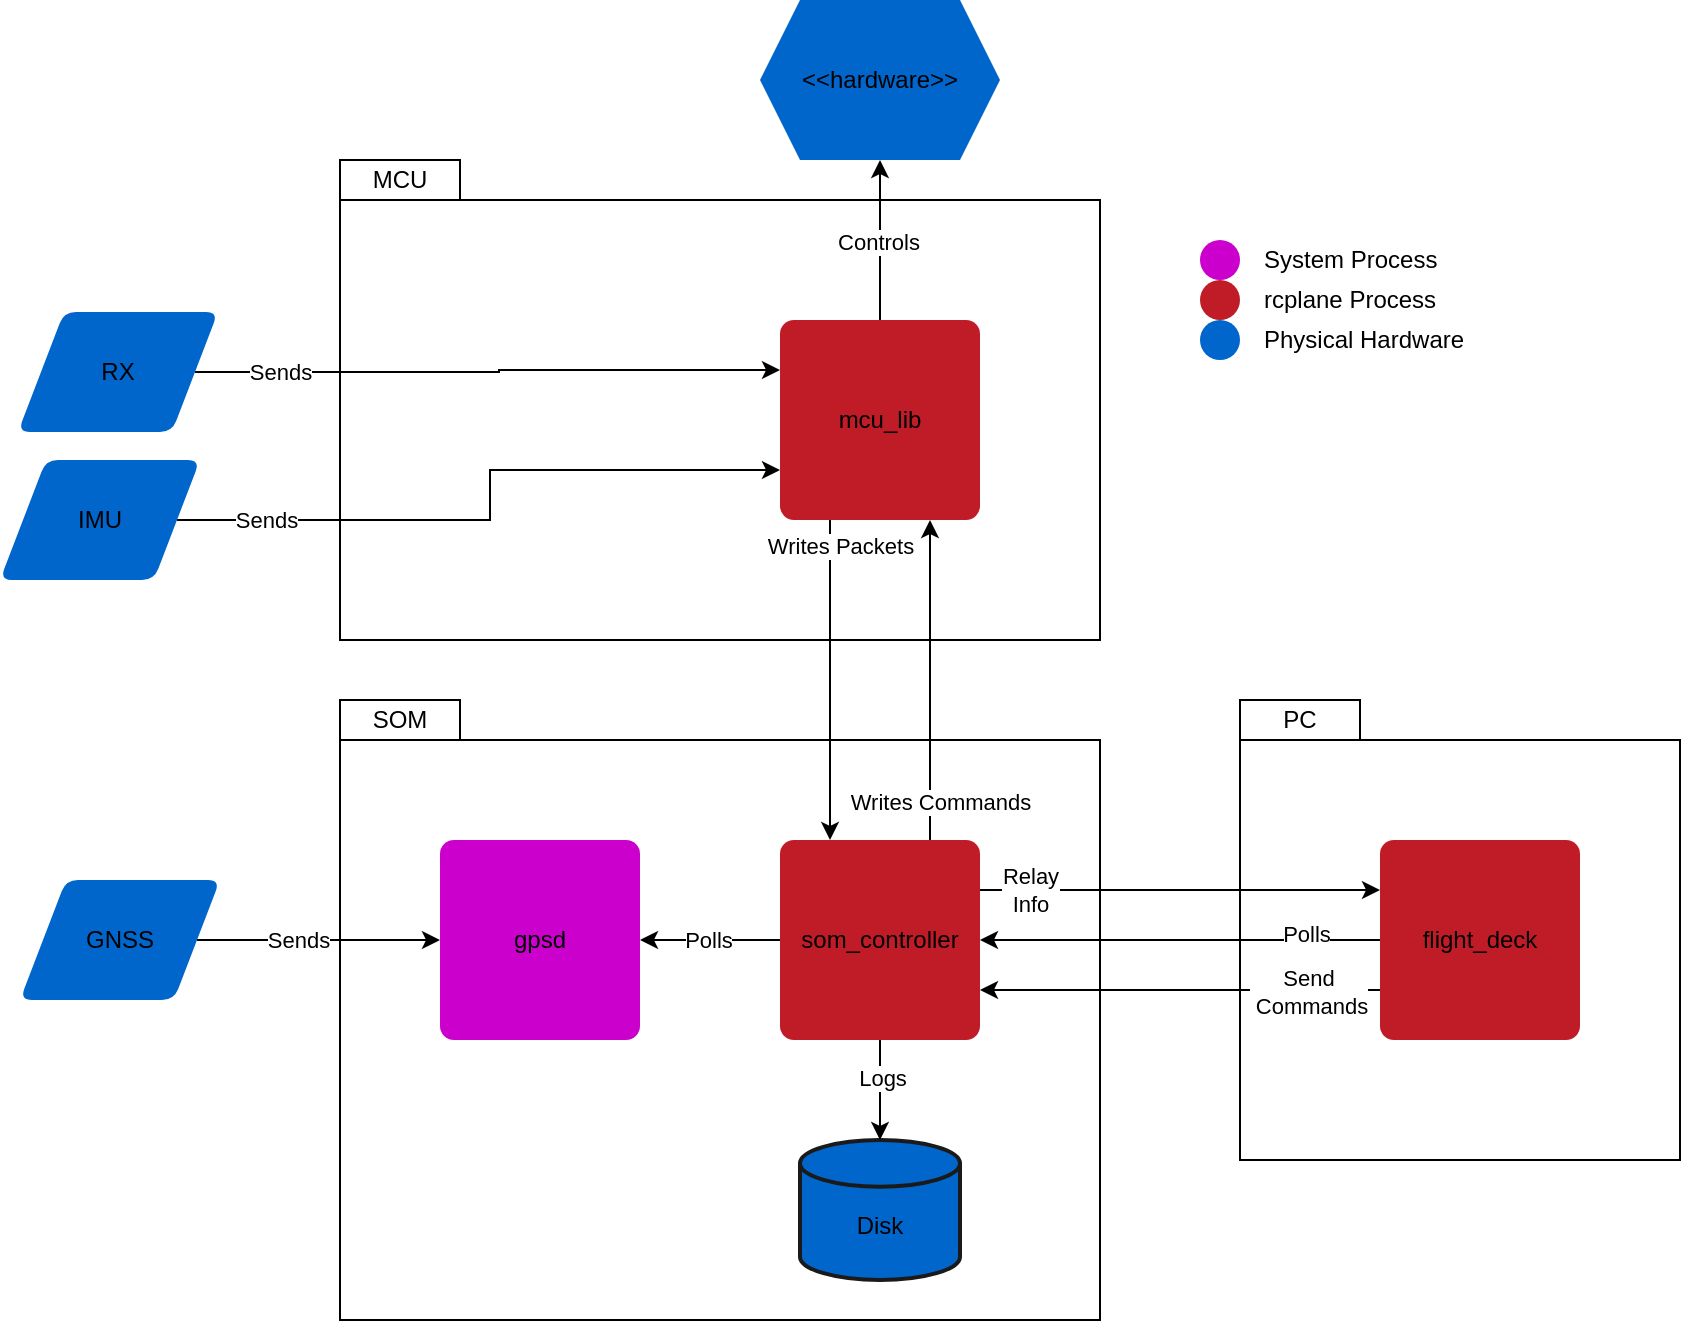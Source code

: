 <mxfile version="21.5.2" type="device">
  <diagram id="kgpKYQtTHZ0yAKxKKP6v" name="Page-1">
    <mxGraphModel dx="2218" dy="1866" grid="1" gridSize="10" guides="1" tooltips="1" connect="1" arrows="1" fold="1" page="1" pageScale="1" pageWidth="850" pageHeight="1100" math="0" shadow="0">
      <root>
        <mxCell id="0" />
        <mxCell id="1" parent="0" />
        <mxCell id="WdbP2cVjzlMGmMmlVz-1-32" value="" style="rounded=0;whiteSpace=wrap;html=1;fillColor=default;" vertex="1" parent="1">
          <mxGeometry x="540" y="290" width="220" height="210" as="geometry" />
        </mxCell>
        <mxCell id="WdbP2cVjzlMGmMmlVz-1-29" value="" style="rounded=0;whiteSpace=wrap;html=1;fillColor=default;" vertex="1" parent="1">
          <mxGeometry x="90" y="290" width="380" height="290" as="geometry" />
        </mxCell>
        <mxCell id="WdbP2cVjzlMGmMmlVz-1-27" value="" style="rounded=0;whiteSpace=wrap;html=1;fillColor=default;" vertex="1" parent="1">
          <mxGeometry x="90" y="20" width="380" height="220" as="geometry" />
        </mxCell>
        <mxCell id="WdbP2cVjzlMGmMmlVz-1-1" value="&lt;div&gt;&lt;br&gt;&lt;/div&gt;&lt;div&gt;Disk&lt;/div&gt;" style="strokeWidth=2;html=1;shape=mxgraph.flowchart.database;whiteSpace=wrap;strokeColor=#1A1A1A;fillColor=#0066CC;" vertex="1" parent="1">
          <mxGeometry x="320" y="490" width="80" height="70" as="geometry" />
        </mxCell>
        <mxCell id="WdbP2cVjzlMGmMmlVz-1-4" style="edgeStyle=orthogonalEdgeStyle;rounded=0;orthogonalLoop=1;jettySize=auto;html=1;exitX=0.5;exitY=1;exitDx=0;exitDy=0;entryX=0.5;entryY=0;entryDx=0;entryDy=0;entryPerimeter=0;" edge="1" parent="1" source="WdbP2cVjzlMGmMmlVz-1-3" target="WdbP2cVjzlMGmMmlVz-1-1">
          <mxGeometry relative="1" as="geometry" />
        </mxCell>
        <mxCell id="WdbP2cVjzlMGmMmlVz-1-5" value="Logs" style="edgeLabel;html=1;align=center;verticalAlign=middle;resizable=0;points=[];" vertex="1" connectable="0" parent="WdbP2cVjzlMGmMmlVz-1-4">
          <mxGeometry x="-0.232" y="1" relative="1" as="geometry">
            <mxPoint as="offset" />
          </mxGeometry>
        </mxCell>
        <mxCell id="WdbP2cVjzlMGmMmlVz-1-9" style="edgeStyle=orthogonalEdgeStyle;rounded=0;orthogonalLoop=1;jettySize=auto;html=1;exitX=0;exitY=0.5;exitDx=0;exitDy=0;entryX=1;entryY=0.5;entryDx=0;entryDy=0;" edge="1" parent="1" source="WdbP2cVjzlMGmMmlVz-1-3" target="WdbP2cVjzlMGmMmlVz-1-8">
          <mxGeometry relative="1" as="geometry" />
        </mxCell>
        <mxCell id="WdbP2cVjzlMGmMmlVz-1-10" value="Polls" style="edgeLabel;html=1;align=center;verticalAlign=middle;resizable=0;points=[];" vertex="1" connectable="0" parent="WdbP2cVjzlMGmMmlVz-1-9">
          <mxGeometry x="0.022" y="4" relative="1" as="geometry">
            <mxPoint y="-4" as="offset" />
          </mxGeometry>
        </mxCell>
        <mxCell id="WdbP2cVjzlMGmMmlVz-1-30" style="edgeStyle=orthogonalEdgeStyle;rounded=0;orthogonalLoop=1;jettySize=auto;html=1;entryX=0.75;entryY=1;entryDx=0;entryDy=0;" edge="1" parent="1" source="WdbP2cVjzlMGmMmlVz-1-3" target="WdbP2cVjzlMGmMmlVz-1-16">
          <mxGeometry relative="1" as="geometry">
            <Array as="points">
              <mxPoint x="385" y="300" />
              <mxPoint x="385" y="300" />
            </Array>
          </mxGeometry>
        </mxCell>
        <mxCell id="WdbP2cVjzlMGmMmlVz-1-31" value="Writes Commands" style="edgeLabel;html=1;align=center;verticalAlign=middle;resizable=0;points=[];" vertex="1" connectable="0" parent="WdbP2cVjzlMGmMmlVz-1-30">
          <mxGeometry x="-0.656" y="1" relative="1" as="geometry">
            <mxPoint x="6" y="8" as="offset" />
          </mxGeometry>
        </mxCell>
        <mxCell id="WdbP2cVjzlMGmMmlVz-1-50" style="edgeStyle=orthogonalEdgeStyle;rounded=0;orthogonalLoop=1;jettySize=auto;html=1;exitX=1;exitY=0.25;exitDx=0;exitDy=0;entryX=0;entryY=0.25;entryDx=0;entryDy=0;" edge="1" parent="1" source="WdbP2cVjzlMGmMmlVz-1-3" target="WdbP2cVjzlMGmMmlVz-1-33">
          <mxGeometry relative="1" as="geometry" />
        </mxCell>
        <mxCell id="WdbP2cVjzlMGmMmlVz-1-51" value="Relay&lt;br&gt;Info" style="edgeLabel;html=1;align=center;verticalAlign=middle;resizable=0;points=[];" vertex="1" connectable="0" parent="WdbP2cVjzlMGmMmlVz-1-50">
          <mxGeometry x="-0.753" relative="1" as="geometry">
            <mxPoint as="offset" />
          </mxGeometry>
        </mxCell>
        <mxCell id="WdbP2cVjzlMGmMmlVz-1-3" value="som_controller" style="rounded=1;whiteSpace=wrap;html=1;absoluteArcSize=1;arcSize=14;strokeWidth=2;strokeColor=none;fillColor=#c01c28;" vertex="1" parent="1">
          <mxGeometry x="310" y="340" width="100" height="100" as="geometry" />
        </mxCell>
        <mxCell id="WdbP2cVjzlMGmMmlVz-1-8" value="gpsd" style="rounded=1;whiteSpace=wrap;html=1;absoluteArcSize=1;arcSize=14;strokeWidth=2;fillColor=#CC00CC;strokeColor=none;" vertex="1" parent="1">
          <mxGeometry x="140" y="340" width="100" height="100" as="geometry" />
        </mxCell>
        <mxCell id="WdbP2cVjzlMGmMmlVz-1-12" style="edgeStyle=orthogonalEdgeStyle;rounded=0;orthogonalLoop=1;jettySize=auto;html=1;entryX=0;entryY=0.5;entryDx=0;entryDy=0;" edge="1" parent="1" source="WdbP2cVjzlMGmMmlVz-1-11" target="WdbP2cVjzlMGmMmlVz-1-8">
          <mxGeometry relative="1" as="geometry" />
        </mxCell>
        <mxCell id="WdbP2cVjzlMGmMmlVz-1-13" value="Sends" style="edgeLabel;html=1;align=center;verticalAlign=middle;resizable=0;points=[];" vertex="1" connectable="0" parent="WdbP2cVjzlMGmMmlVz-1-12">
          <mxGeometry x="-0.114" y="3" relative="1" as="geometry">
            <mxPoint x="-4" y="3" as="offset" />
          </mxGeometry>
        </mxCell>
        <mxCell id="WdbP2cVjzlMGmMmlVz-1-11" value="GNSS" style="shape=parallelogram;html=1;strokeWidth=2;perimeter=parallelogramPerimeter;whiteSpace=wrap;rounded=1;arcSize=12;size=0.23;strokeColor=none;fillColor=#0066CC;" vertex="1" parent="1">
          <mxGeometry x="-70" y="360" width="100" height="60" as="geometry" />
        </mxCell>
        <mxCell id="WdbP2cVjzlMGmMmlVz-1-14" value="&amp;lt;&amp;lt;hardware&amp;gt;&amp;gt;" style="shape=hexagon;perimeter=hexagonPerimeter2;whiteSpace=wrap;html=1;fixedSize=1;strokeColor=none;fillColor=#0066CC;" vertex="1" parent="1">
          <mxGeometry x="300" y="-80" width="120" height="80" as="geometry" />
        </mxCell>
        <mxCell id="WdbP2cVjzlMGmMmlVz-1-17" style="edgeStyle=orthogonalEdgeStyle;rounded=0;orthogonalLoop=1;jettySize=auto;html=1;entryX=0;entryY=0.25;entryDx=0;entryDy=0;" edge="1" parent="1" source="WdbP2cVjzlMGmMmlVz-1-15" target="WdbP2cVjzlMGmMmlVz-1-16">
          <mxGeometry relative="1" as="geometry" />
        </mxCell>
        <mxCell id="WdbP2cVjzlMGmMmlVz-1-18" value="Sends" style="edgeLabel;html=1;align=center;verticalAlign=middle;resizable=0;points=[];" vertex="1" connectable="0" parent="WdbP2cVjzlMGmMmlVz-1-17">
          <mxGeometry x="-0.002" y="5" relative="1" as="geometry">
            <mxPoint x="-104" y="5" as="offset" />
          </mxGeometry>
        </mxCell>
        <mxCell id="WdbP2cVjzlMGmMmlVz-1-15" value="RX" style="shape=parallelogram;html=1;strokeWidth=2;perimeter=parallelogramPerimeter;whiteSpace=wrap;rounded=1;arcSize=12;size=0.23;strokeColor=none;fillColor=#0066CC;" vertex="1" parent="1">
          <mxGeometry x="-71" y="76" width="100" height="60" as="geometry" />
        </mxCell>
        <mxCell id="WdbP2cVjzlMGmMmlVz-1-20" style="edgeStyle=orthogonalEdgeStyle;rounded=0;orthogonalLoop=1;jettySize=auto;html=1;exitX=0.25;exitY=1;exitDx=0;exitDy=0;entryX=0.25;entryY=0;entryDx=0;entryDy=0;" edge="1" parent="1" source="WdbP2cVjzlMGmMmlVz-1-16" target="WdbP2cVjzlMGmMmlVz-1-3">
          <mxGeometry relative="1" as="geometry" />
        </mxCell>
        <mxCell id="WdbP2cVjzlMGmMmlVz-1-22" value="Writes Packets" style="edgeLabel;html=1;align=center;verticalAlign=middle;resizable=0;points=[];" vertex="1" connectable="0" parent="WdbP2cVjzlMGmMmlVz-1-20">
          <mxGeometry x="-0.108" y="-1" relative="1" as="geometry">
            <mxPoint x="6" y="-59" as="offset" />
          </mxGeometry>
        </mxCell>
        <mxCell id="WdbP2cVjzlMGmMmlVz-1-24" style="edgeStyle=orthogonalEdgeStyle;rounded=0;orthogonalLoop=1;jettySize=auto;html=1;" edge="1" parent="1" source="WdbP2cVjzlMGmMmlVz-1-16" target="WdbP2cVjzlMGmMmlVz-1-14">
          <mxGeometry relative="1" as="geometry" />
        </mxCell>
        <mxCell id="WdbP2cVjzlMGmMmlVz-1-25" value="Controls" style="edgeLabel;html=1;align=center;verticalAlign=middle;resizable=0;points=[];" vertex="1" connectable="0" parent="WdbP2cVjzlMGmMmlVz-1-24">
          <mxGeometry x="-0.029" y="1" relative="1" as="geometry">
            <mxPoint as="offset" />
          </mxGeometry>
        </mxCell>
        <mxCell id="WdbP2cVjzlMGmMmlVz-1-16" value="mcu_lib" style="rounded=1;whiteSpace=wrap;html=1;absoluteArcSize=1;arcSize=14;strokeWidth=2;fillColor=#c01c28;strokeColor=none;" vertex="1" parent="1">
          <mxGeometry x="310" y="80" width="100" height="100" as="geometry" />
        </mxCell>
        <mxCell id="WdbP2cVjzlMGmMmlVz-1-34" style="edgeStyle=orthogonalEdgeStyle;rounded=0;orthogonalLoop=1;jettySize=auto;html=1;exitX=0;exitY=0.5;exitDx=0;exitDy=0;entryX=1;entryY=0.5;entryDx=0;entryDy=0;" edge="1" parent="1" source="WdbP2cVjzlMGmMmlVz-1-33" target="WdbP2cVjzlMGmMmlVz-1-3">
          <mxGeometry relative="1" as="geometry" />
        </mxCell>
        <mxCell id="WdbP2cVjzlMGmMmlVz-1-35" value="Polls" style="edgeLabel;html=1;align=center;verticalAlign=middle;resizable=0;points=[];" vertex="1" connectable="0" parent="WdbP2cVjzlMGmMmlVz-1-34">
          <mxGeometry x="-0.628" y="-3" relative="1" as="geometry">
            <mxPoint as="offset" />
          </mxGeometry>
        </mxCell>
        <mxCell id="WdbP2cVjzlMGmMmlVz-1-48" style="edgeStyle=orthogonalEdgeStyle;rounded=0;orthogonalLoop=1;jettySize=auto;html=1;exitX=0;exitY=0.75;exitDx=0;exitDy=0;entryX=1;entryY=0.75;entryDx=0;entryDy=0;" edge="1" parent="1" source="WdbP2cVjzlMGmMmlVz-1-33" target="WdbP2cVjzlMGmMmlVz-1-3">
          <mxGeometry relative="1" as="geometry" />
        </mxCell>
        <mxCell id="WdbP2cVjzlMGmMmlVz-1-49" value="&lt;div&gt;Send&lt;/div&gt;&lt;div&gt;&amp;nbsp;Commands&lt;/div&gt;" style="edgeLabel;html=1;align=center;verticalAlign=middle;resizable=0;points=[];" vertex="1" connectable="0" parent="WdbP2cVjzlMGmMmlVz-1-48">
          <mxGeometry x="-0.487" y="2" relative="1" as="geometry">
            <mxPoint x="15" y="-1" as="offset" />
          </mxGeometry>
        </mxCell>
        <mxCell id="WdbP2cVjzlMGmMmlVz-1-33" value="flight_deck" style="rounded=1;whiteSpace=wrap;html=1;absoluteArcSize=1;arcSize=14;strokeWidth=2;strokeColor=none;fillColor=#c01c28;" vertex="1" parent="1">
          <mxGeometry x="610" y="340" width="100" height="100" as="geometry" />
        </mxCell>
        <mxCell id="WdbP2cVjzlMGmMmlVz-1-36" value="PC" style="rounded=0;whiteSpace=wrap;html=1;" vertex="1" parent="1">
          <mxGeometry x="540" y="270" width="60" height="20" as="geometry" />
        </mxCell>
        <mxCell id="WdbP2cVjzlMGmMmlVz-1-37" value="SOM" style="rounded=0;whiteSpace=wrap;html=1;" vertex="1" parent="1">
          <mxGeometry x="90" y="270" width="60" height="20" as="geometry" />
        </mxCell>
        <mxCell id="WdbP2cVjzlMGmMmlVz-1-38" value="MCU" style="rounded=0;whiteSpace=wrap;html=1;" vertex="1" parent="1">
          <mxGeometry x="90" width="60" height="20" as="geometry" />
        </mxCell>
        <mxCell id="WdbP2cVjzlMGmMmlVz-1-40" style="edgeStyle=orthogonalEdgeStyle;rounded=0;orthogonalLoop=1;jettySize=auto;html=1;entryX=0;entryY=0.75;entryDx=0;entryDy=0;" edge="1" parent="1" source="WdbP2cVjzlMGmMmlVz-1-39" target="WdbP2cVjzlMGmMmlVz-1-16">
          <mxGeometry relative="1" as="geometry" />
        </mxCell>
        <mxCell id="WdbP2cVjzlMGmMmlVz-1-41" value="Sends" style="edgeLabel;html=1;align=center;verticalAlign=middle;resizable=0;points=[];" vertex="1" connectable="0" parent="WdbP2cVjzlMGmMmlVz-1-40">
          <mxGeometry x="-0.732" relative="1" as="geometry">
            <mxPoint as="offset" />
          </mxGeometry>
        </mxCell>
        <mxCell id="WdbP2cVjzlMGmMmlVz-1-39" value="IMU" style="shape=parallelogram;html=1;strokeWidth=2;perimeter=parallelogramPerimeter;whiteSpace=wrap;rounded=1;arcSize=12;size=0.23;strokeColor=none;fillColor=#0066CC;" vertex="1" parent="1">
          <mxGeometry x="-80" y="150" width="100" height="60" as="geometry" />
        </mxCell>
        <mxCell id="WdbP2cVjzlMGmMmlVz-1-42" value="" style="ellipse;whiteSpace=wrap;html=1;aspect=fixed;strokeColor=none;fillColor=#0066CC;" vertex="1" parent="1">
          <mxGeometry x="520" y="80" width="20" height="20" as="geometry" />
        </mxCell>
        <mxCell id="WdbP2cVjzlMGmMmlVz-1-43" value="" style="ellipse;whiteSpace=wrap;html=1;aspect=fixed;strokeColor=none;fillColor=#C01C28;" vertex="1" parent="1">
          <mxGeometry x="520" y="60" width="20" height="20" as="geometry" />
        </mxCell>
        <mxCell id="WdbP2cVjzlMGmMmlVz-1-44" value="" style="ellipse;whiteSpace=wrap;html=1;aspect=fixed;strokeColor=none;fillColor=#CC00CC;" vertex="1" parent="1">
          <mxGeometry x="520" y="40" width="20" height="20" as="geometry" />
        </mxCell>
        <mxCell id="WdbP2cVjzlMGmMmlVz-1-45" value="System Process" style="text;html=1;strokeColor=none;fillColor=none;align=left;verticalAlign=middle;whiteSpace=wrap;rounded=0;" vertex="1" parent="1">
          <mxGeometry x="550" y="42.5" width="90" height="15" as="geometry" />
        </mxCell>
        <mxCell id="WdbP2cVjzlMGmMmlVz-1-46" value="rcplane Process" style="text;html=1;strokeColor=none;fillColor=none;align=left;verticalAlign=middle;whiteSpace=wrap;rounded=0;" vertex="1" parent="1">
          <mxGeometry x="550" y="62.5" width="90" height="15" as="geometry" />
        </mxCell>
        <mxCell id="WdbP2cVjzlMGmMmlVz-1-47" value="Physical Hardware" style="text;html=1;strokeColor=none;fillColor=none;align=left;verticalAlign=middle;whiteSpace=wrap;rounded=0;" vertex="1" parent="1">
          <mxGeometry x="550" y="82.5" width="110" height="15" as="geometry" />
        </mxCell>
      </root>
    </mxGraphModel>
  </diagram>
</mxfile>
